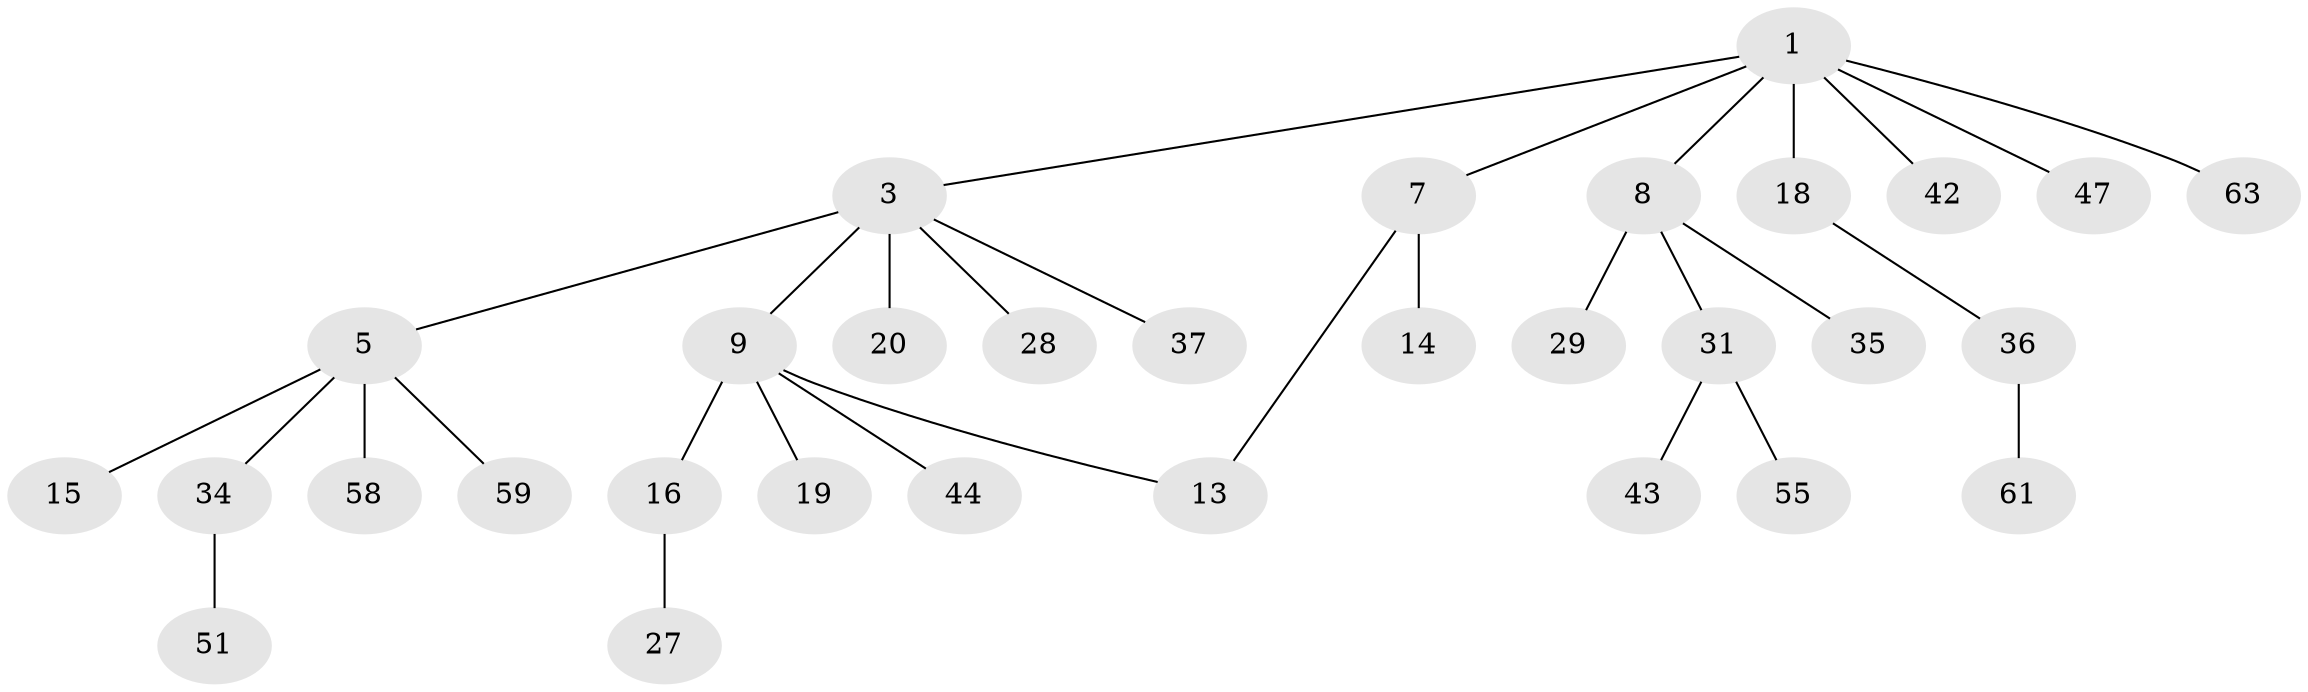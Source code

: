 // original degree distribution, {2: 0.2857142857142857, 5: 0.047619047619047616, 4: 0.09523809523809523, 6: 0.015873015873015872, 3: 0.09523809523809523, 1: 0.4603174603174603}
// Generated by graph-tools (version 1.1) at 2025/13/03/09/25 04:13:19]
// undirected, 31 vertices, 31 edges
graph export_dot {
graph [start="1"]
  node [color=gray90,style=filled];
  1 [super="+2+30"];
  3 [super="+33+4"];
  5 [super="+10+6"];
  7 [super="+50+45"];
  8 [super="+24+26"];
  9 [super="+12+21+41"];
  13 [super="+25"];
  14 [super="+48"];
  15;
  16;
  18;
  19 [super="+39"];
  20;
  27;
  28 [super="+54"];
  29 [super="+32"];
  31;
  34;
  35 [super="+38"];
  36;
  37;
  42;
  43;
  44 [super="+57"];
  47;
  51;
  55;
  58;
  59;
  61;
  63;
  1 -- 3;
  1 -- 7;
  1 -- 8;
  1 -- 42;
  1 -- 47;
  1 -- 18;
  1 -- 63;
  3 -- 9 [weight=2];
  3 -- 20;
  3 -- 37;
  3 -- 5;
  3 -- 28;
  5 -- 34;
  5 -- 58;
  5 -- 59;
  5 -- 15;
  7 -- 13;
  7 -- 14;
  8 -- 29;
  8 -- 35;
  8 -- 31;
  9 -- 16;
  9 -- 19;
  9 -- 44;
  9 -- 13;
  16 -- 27;
  18 -- 36;
  31 -- 43;
  31 -- 55;
  34 -- 51;
  36 -- 61;
}
